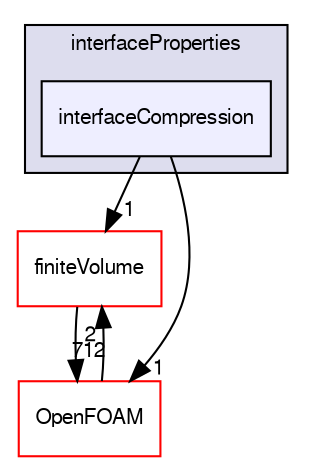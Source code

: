 digraph "src/transportModels/interfaceProperties/interfaceCompression" {
  bgcolor=transparent;
  compound=true
  node [ fontsize="10", fontname="FreeSans"];
  edge [ labelfontsize="10", labelfontname="FreeSans"];
  subgraph clusterdir_c88d6d7462244dc5ba84ed1605548fd3 {
    graph [ bgcolor="#ddddee", pencolor="black", label="interfaceProperties" fontname="FreeSans", fontsize="10", URL="dir_c88d6d7462244dc5ba84ed1605548fd3.html"]
  dir_6de74109c510cd6a2506e074a875f72a [shape=box, label="interfaceCompression", style="filled", fillcolor="#eeeeff", pencolor="black", URL="dir_6de74109c510cd6a2506e074a875f72a.html"];
  }
  dir_9bd15774b555cf7259a6fa18f99fe99b [shape=box label="finiteVolume" color="red" URL="dir_9bd15774b555cf7259a6fa18f99fe99b.html"];
  dir_c5473ff19b20e6ec4dfe5c310b3778a8 [shape=box label="OpenFOAM" color="red" URL="dir_c5473ff19b20e6ec4dfe5c310b3778a8.html"];
  dir_9bd15774b555cf7259a6fa18f99fe99b->dir_c5473ff19b20e6ec4dfe5c310b3778a8 [headlabel="712", labeldistance=1.5 headhref="dir_000749_001732.html"];
  dir_6de74109c510cd6a2506e074a875f72a->dir_9bd15774b555cf7259a6fa18f99fe99b [headlabel="1", labeldistance=1.5 headhref="dir_002793_000749.html"];
  dir_6de74109c510cd6a2506e074a875f72a->dir_c5473ff19b20e6ec4dfe5c310b3778a8 [headlabel="1", labeldistance=1.5 headhref="dir_002793_001732.html"];
  dir_c5473ff19b20e6ec4dfe5c310b3778a8->dir_9bd15774b555cf7259a6fa18f99fe99b [headlabel="2", labeldistance=1.5 headhref="dir_001732_000749.html"];
}
